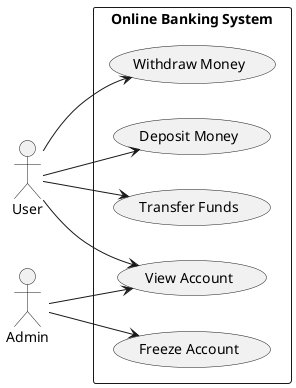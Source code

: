 @startuml OnlineBankingSystem-UseCase
left to right direction
skinparam packageStyle rectangle

actor User
actor Admin

rectangle "Online Banking System" {
  usecase "Transfer Funds" as TF
  usecase "Withdraw Money" as WM
  usecase "Deposit Money" as DM
  usecase "Freeze Account" as FA
  usecase "View Account" as VA
}

User --> TF
User --> WM
User --> DM
User --> VA
Admin --> FA
Admin --> VA

@enduml

@startuml OnlineBankingSystem-Class

class User {
  -String userId
  -String name
  -String email
  +transferFunds(Account from, Account to, Money amount)
  +withdraw(Account account, Money amount)
  +deposit(Account account, Money amount)
}

class Admin {
  -String adminId
  -String name
  +freezeAccount(Account account)
  +unfreezeAccount(Account account)
}

class Account {
  -String accountNumber
  -User owner
  -Money balance
  -boolean isFrozen
  +getBalance(): Money
  +updateBalance(Money amount)
  +freeze()
  +unfreeze()
}

class Money {
  -BigDecimal amount
  -Currency currency
  +add(Money other): Money
  +subtract(Money other): Money
  +multiply(double factor): Money
}

class Transaction {
  -String transactionId
  -Account fromAccount
  -Account toAccount
  -Money amount
  -LocalDateTime timestamp
  -TransactionType type
  +execute()
}

enum TransactionType {
  TRANSFER
  WITHDRAWAL
  DEPOSIT
}

User "1" -- "*" Account : owns
Admin "1" -- "*" Account : manages
Account "1" -- "*" Transaction : has
Transaction "*" -- "1" Money : involves

@enduml
